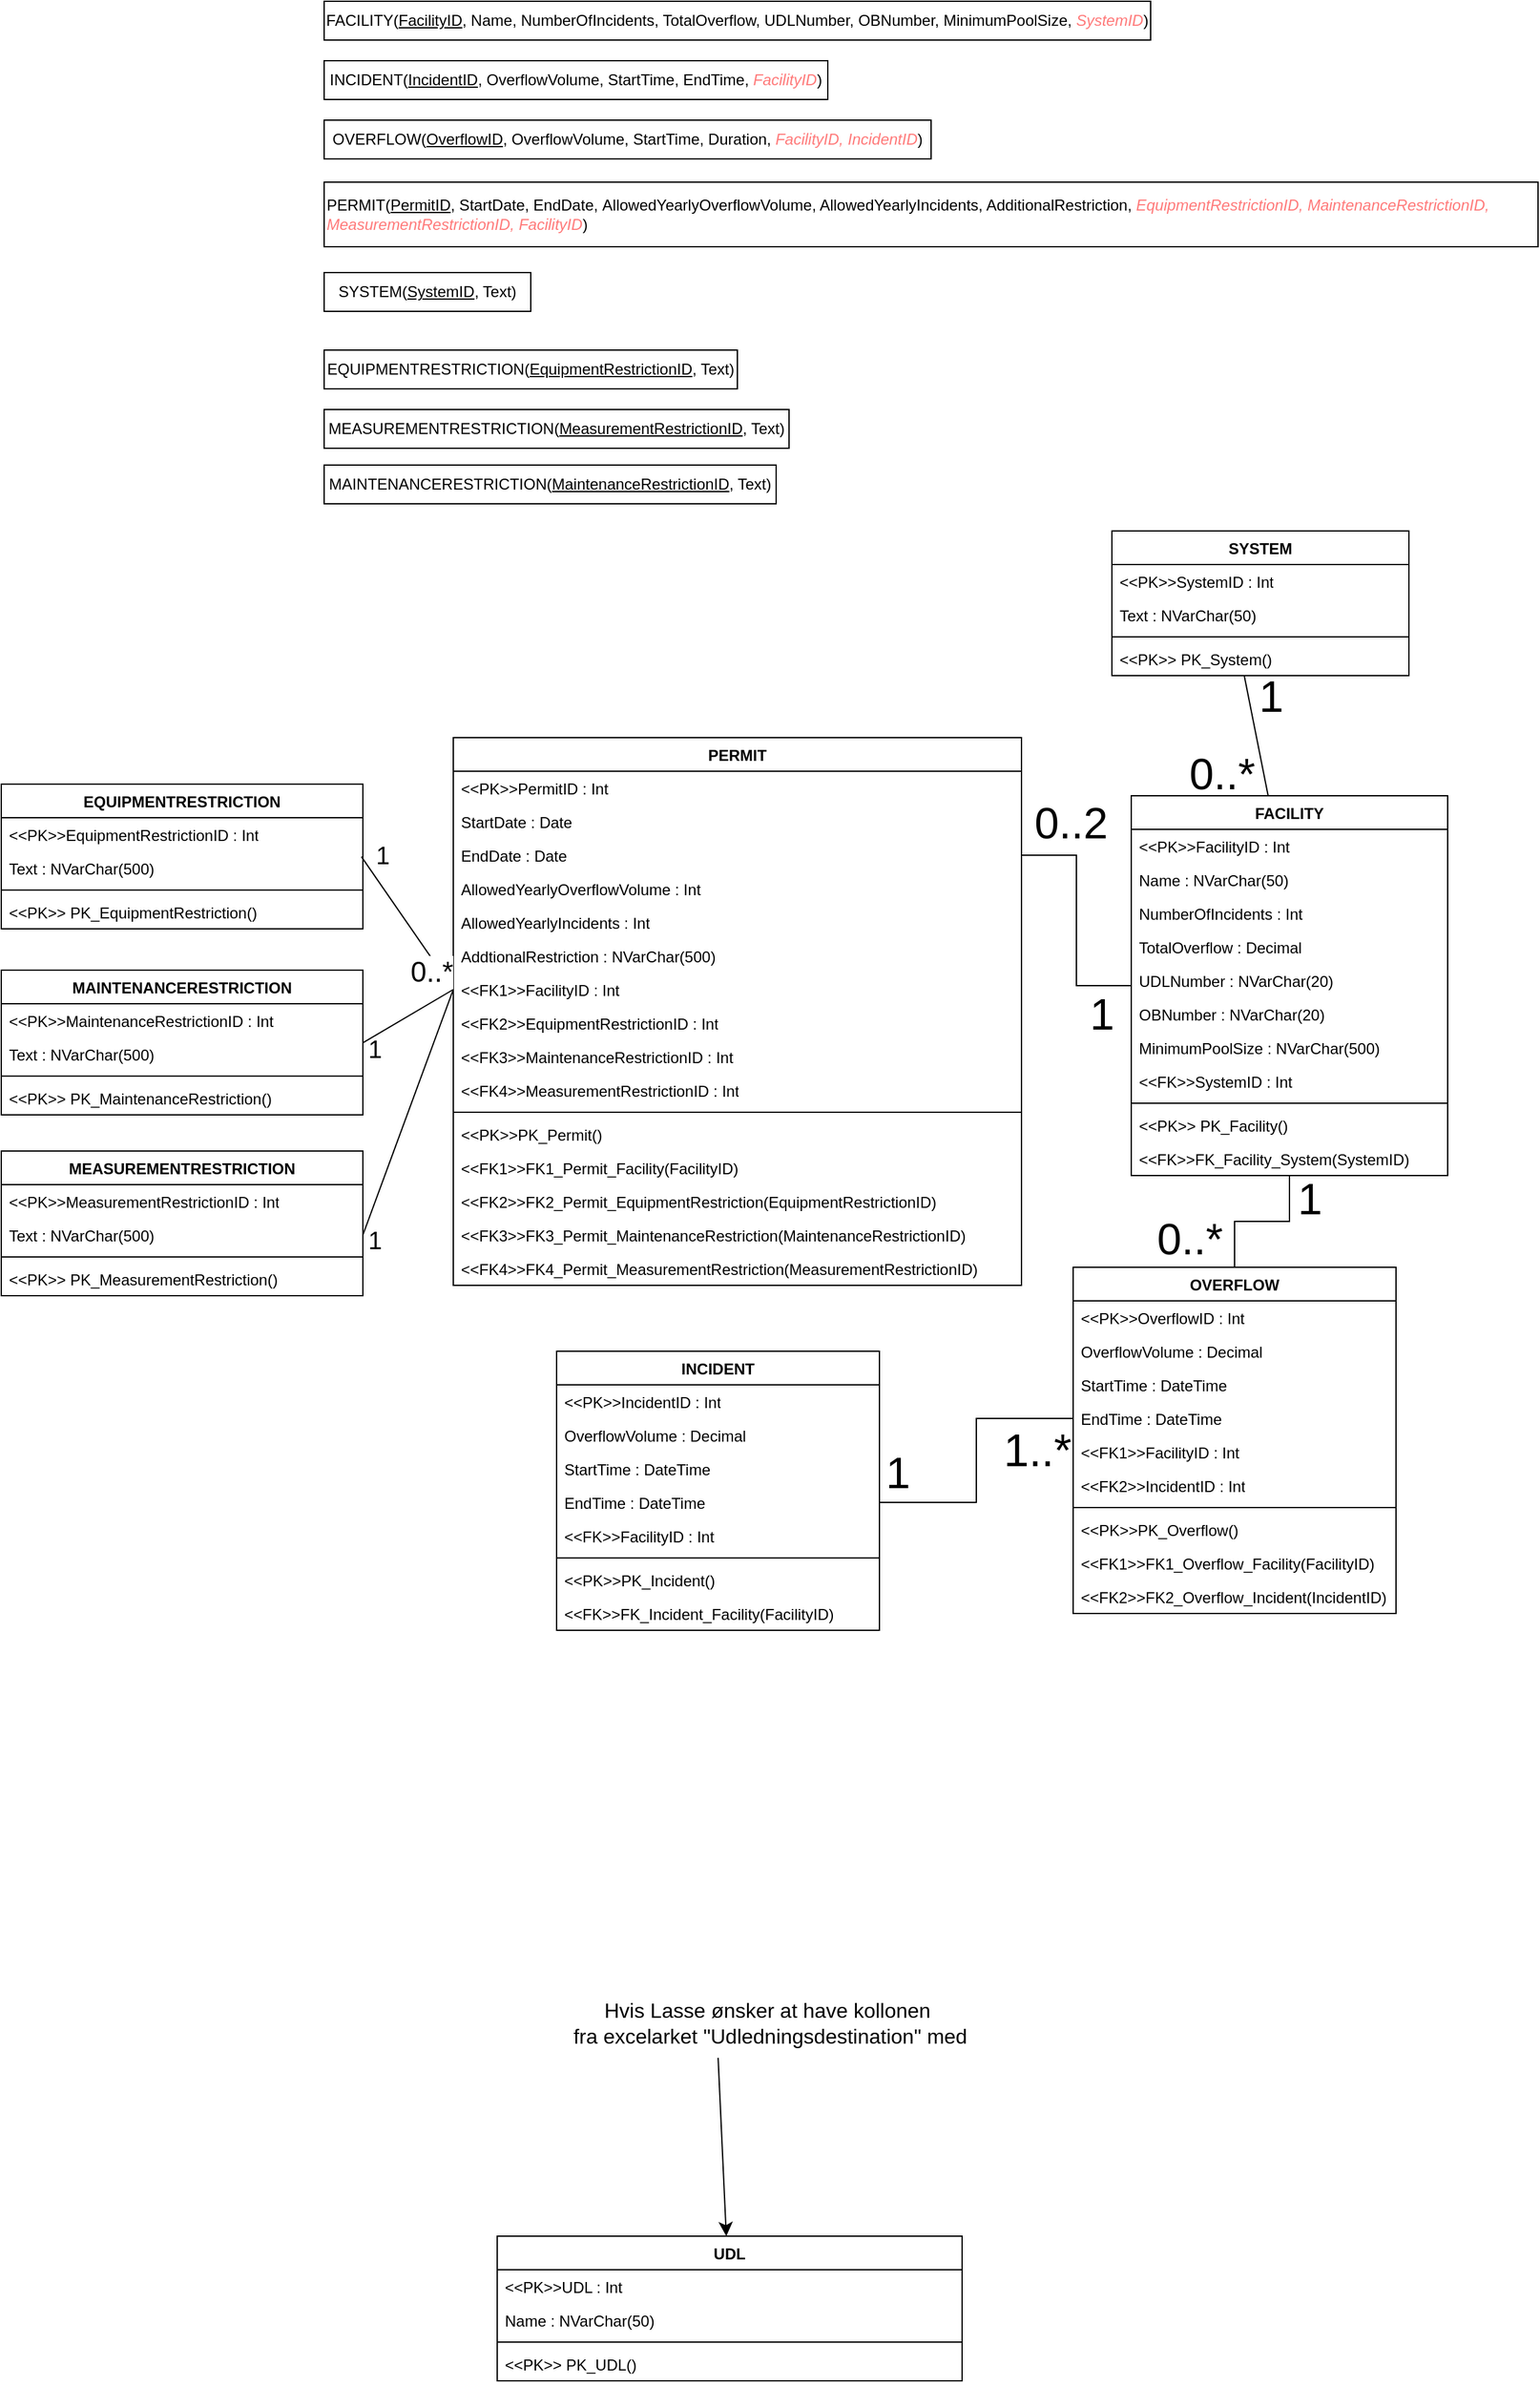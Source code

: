 <mxfile version="25.0.3">
  <diagram name="Side-1" id="S4kqw7e53YvviCochIBy">
    <mxGraphModel dx="2977" dy="928" grid="1" gridSize="10" guides="1" tooltips="1" connect="1" arrows="1" fold="1" page="1" pageScale="1" pageWidth="827" pageHeight="1169" math="0" shadow="0">
      <root>
        <mxCell id="0" />
        <mxCell id="1" parent="0" />
        <mxCell id="_vPb-RfMsCgztBikkOlB-1" value="FACILITY(&lt;u&gt;FacilityID&lt;/u&gt;, Name, NumberOfIncidents, TotalOverflow, UDLNumber, OBNumber, MinimumPoolSize, &lt;i&gt;&lt;font color=&quot;#ff7a7a&quot;&gt;SystemID&lt;/font&gt;&lt;/i&gt;)" style="rounded=0;whiteSpace=wrap;html=1;" parent="1" vertex="1">
          <mxGeometry x="-80" y="10" width="640" height="30" as="geometry" />
        </mxCell>
        <mxCell id="_vPb-RfMsCgztBikkOlB-2" value="INCIDENT(&lt;u&gt;IncidentID&lt;/u&gt;, OverflowVolume, StartTime, EndTime,&amp;nbsp;&lt;i&gt;&lt;font color=&quot;#ff7a7a&quot;&gt;FacilityID&lt;/font&gt;&lt;/i&gt;)" style="rounded=0;whiteSpace=wrap;html=1;" parent="1" vertex="1">
          <mxGeometry x="-80" y="56" width="390" height="30" as="geometry" />
        </mxCell>
        <mxCell id="_vPb-RfMsCgztBikkOlB-3" value="OVERFLOW(&lt;u&gt;OverflowID&lt;/u&gt;, OverflowVolume, StartTime, Duration,&amp;nbsp;&lt;i&gt;&lt;font color=&quot;#ff7a7a&quot;&gt;FacilityID,&amp;nbsp;&lt;/font&gt;&lt;/i&gt;&lt;i&gt;&lt;font color=&quot;#ff7a7a&quot;&gt;IncidentID&lt;/font&gt;&lt;/i&gt;)" style="rounded=0;whiteSpace=wrap;html=1;" parent="1" vertex="1">
          <mxGeometry x="-80" y="102" width="470" height="30" as="geometry" />
        </mxCell>
        <mxCell id="_vPb-RfMsCgztBikkOlB-4" value="PERMIT(&lt;u&gt;PermitID&lt;/u&gt;, StartDate, EndDate,&amp;nbsp;AllowedYearlyOverflowVolume, AllowedYearlyIncidents, AdditionalRestriction,&amp;nbsp;&lt;i&gt;&lt;font color=&quot;#ff7a7a&quot;&gt;EquipmentRestrictionID, MaintenanceRestrictionID, MeasurementRestrictionID,&amp;nbsp;FacilityID&lt;/font&gt;&lt;/i&gt;)" style="rounded=0;whiteSpace=wrap;html=1;align=left;" parent="1" vertex="1">
          <mxGeometry x="-80" y="150" width="940" height="50" as="geometry" />
        </mxCell>
        <mxCell id="_vPb-RfMsCgztBikkOlB-61" value="" style="edgeStyle=orthogonalEdgeStyle;rounded=0;orthogonalLoop=1;jettySize=auto;html=1;entryX=1;entryY=0.5;entryDx=0;entryDy=0;endArrow=none;endFill=0;" parent="1" source="_vPb-RfMsCgztBikkOlB-9" target="_vPb-RfMsCgztBikkOlB-34" edge="1">
          <mxGeometry relative="1" as="geometry">
            <mxPoint x="450" y="629" as="targetPoint" />
          </mxGeometry>
        </mxCell>
        <mxCell id="_vPb-RfMsCgztBikkOlB-62" value="&lt;font style=&quot;font-size: 34px;&quot;&gt;1&lt;/font&gt;" style="edgeLabel;html=1;align=center;verticalAlign=middle;resizable=0;points=[];" parent="_vPb-RfMsCgztBikkOlB-61" vertex="1" connectable="0">
          <mxGeometry x="-0.843" y="3" relative="1" as="geometry">
            <mxPoint x="-9" y="19" as="offset" />
          </mxGeometry>
        </mxCell>
        <mxCell id="_vPb-RfMsCgztBikkOlB-63" value="&lt;font style=&quot;font-size: 34px;&quot;&gt;0..2&lt;/font&gt;" style="edgeLabel;html=1;align=center;verticalAlign=middle;resizable=0;points=[];" parent="_vPb-RfMsCgztBikkOlB-61" vertex="1" connectable="0">
          <mxGeometry x="0.816" y="1" relative="1" as="geometry">
            <mxPoint x="21" y="-26" as="offset" />
          </mxGeometry>
        </mxCell>
        <mxCell id="_vPb-RfMsCgztBikkOlB-64" value="" style="edgeStyle=orthogonalEdgeStyle;rounded=0;orthogonalLoop=1;jettySize=auto;html=1;entryX=0.5;entryY=0;entryDx=0;entryDy=0;endArrow=none;endFill=0;" parent="1" source="_vPb-RfMsCgztBikkOlB-9" target="_vPb-RfMsCgztBikkOlB-49" edge="1">
          <mxGeometry relative="1" as="geometry">
            <mxPoint x="985" y="761" as="targetPoint" />
          </mxGeometry>
        </mxCell>
        <mxCell id="_vPb-RfMsCgztBikkOlB-66" value="&lt;font style=&quot;font-size: 34px;&quot;&gt;0..*&lt;/font&gt;" style="edgeLabel;html=1;align=center;verticalAlign=middle;resizable=0;points=[];" parent="_vPb-RfMsCgztBikkOlB-64" vertex="1" connectable="0">
          <mxGeometry x="0.87" relative="1" as="geometry">
            <mxPoint x="-35" y="-15" as="offset" />
          </mxGeometry>
        </mxCell>
        <mxCell id="_vPb-RfMsCgztBikkOlB-67" value="&lt;font style=&quot;font-size: 34px;&quot;&gt;1&lt;/font&gt;" style="edgeLabel;html=1;align=center;verticalAlign=middle;resizable=0;points=[];" parent="_vPb-RfMsCgztBikkOlB-64" vertex="1" connectable="0">
          <mxGeometry x="-0.714" y="4" relative="1" as="geometry">
            <mxPoint x="11" y="2" as="offset" />
          </mxGeometry>
        </mxCell>
        <mxCell id="HZRB3JTVduGladSO-riH-19" value="" style="edgeStyle=none;curved=1;rounded=0;orthogonalLoop=1;jettySize=auto;html=1;fontSize=12;startSize=8;endSize=8;entryX=0.446;entryY=1.018;entryDx=0;entryDy=0;endArrow=none;endFill=0;entryPerimeter=0;exitX=0.434;exitY=0.006;exitDx=0;exitDy=0;exitPerimeter=0;" parent="1" source="_vPb-RfMsCgztBikkOlB-9" target="HZRB3JTVduGladSO-riH-17" edge="1">
          <mxGeometry relative="1" as="geometry">
            <mxPoint x="700.6" y="615.294" as="sourcePoint" />
            <mxPoint x="670" y="500.002" as="targetPoint" />
          </mxGeometry>
        </mxCell>
        <mxCell id="HZRB3JTVduGladSO-riH-20" value="&lt;font style=&quot;font-size: 34px;&quot;&gt;0..*&lt;/font&gt;" style="edgeLabel;html=1;align=center;verticalAlign=middle;resizable=0;points=[];fontSize=12;" parent="HZRB3JTVduGladSO-riH-19" vertex="1" connectable="0">
          <mxGeometry x="-0.355" relative="1" as="geometry">
            <mxPoint x="-31" y="11" as="offset" />
          </mxGeometry>
        </mxCell>
        <mxCell id="HZRB3JTVduGladSO-riH-21" value="&lt;span style=&quot;font-size: 34px;&quot;&gt;1&lt;/span&gt;" style="edgeLabel;html=1;align=center;verticalAlign=middle;resizable=0;points=[];fontSize=12;" parent="HZRB3JTVduGladSO-riH-19" vertex="1" connectable="0">
          <mxGeometry x="0.304" relative="1" as="geometry">
            <mxPoint x="14" y="-18" as="offset" />
          </mxGeometry>
        </mxCell>
        <mxCell id="_vPb-RfMsCgztBikkOlB-9" value="FACILITY" style="swimlane;fontStyle=1;align=center;verticalAlign=top;childLayout=stackLayout;horizontal=1;startSize=26;horizontalStack=0;resizeParent=1;resizeParentMax=0;resizeLast=0;collapsible=1;marginBottom=0;whiteSpace=wrap;html=1;" parent="1" vertex="1">
          <mxGeometry x="545" y="625" width="245" height="294" as="geometry" />
        </mxCell>
        <mxCell id="_vPb-RfMsCgztBikkOlB-10" value="&amp;lt;&amp;lt;PK&amp;gt;&amp;gt;FacilityID : Int" style="text;strokeColor=none;fillColor=none;align=left;verticalAlign=top;spacingLeft=4;spacingRight=4;overflow=hidden;rotatable=0;points=[[0,0.5],[1,0.5]];portConstraint=eastwest;whiteSpace=wrap;html=1;" parent="_vPb-RfMsCgztBikkOlB-9" vertex="1">
          <mxGeometry y="26" width="245" height="26" as="geometry" />
        </mxCell>
        <mxCell id="_vPb-RfMsCgztBikkOlB-25" value="Name : NVarChar(50)" style="text;strokeColor=none;fillColor=none;align=left;verticalAlign=top;spacingLeft=4;spacingRight=4;overflow=hidden;rotatable=0;points=[[0,0.5],[1,0.5]];portConstraint=eastwest;whiteSpace=wrap;html=1;" parent="_vPb-RfMsCgztBikkOlB-9" vertex="1">
          <mxGeometry y="52" width="245" height="26" as="geometry" />
        </mxCell>
        <mxCell id="_vPb-RfMsCgztBikkOlB-26" value="NumberOfIncidents : Int" style="text;strokeColor=none;fillColor=none;align=left;verticalAlign=top;spacingLeft=4;spacingRight=4;overflow=hidden;rotatable=0;points=[[0,0.5],[1,0.5]];portConstraint=eastwest;whiteSpace=wrap;html=1;" parent="_vPb-RfMsCgztBikkOlB-9" vertex="1">
          <mxGeometry y="78" width="245" height="26" as="geometry" />
        </mxCell>
        <mxCell id="_vPb-RfMsCgztBikkOlB-27" value="TotalOverflow : Decimal" style="text;strokeColor=none;fillColor=none;align=left;verticalAlign=top;spacingLeft=4;spacingRight=4;overflow=hidden;rotatable=0;points=[[0,0.5],[1,0.5]];portConstraint=eastwest;whiteSpace=wrap;html=1;" parent="_vPb-RfMsCgztBikkOlB-9" vertex="1">
          <mxGeometry y="104" width="245" height="26" as="geometry" />
        </mxCell>
        <mxCell id="_vPb-RfMsCgztBikkOlB-28" value="UDLNumber :&amp;nbsp;NVarChar(20)" style="text;strokeColor=none;fillColor=none;align=left;verticalAlign=top;spacingLeft=4;spacingRight=4;overflow=hidden;rotatable=0;points=[[0,0.5],[1,0.5]];portConstraint=eastwest;whiteSpace=wrap;html=1;" parent="_vPb-RfMsCgztBikkOlB-9" vertex="1">
          <mxGeometry y="130" width="245" height="26" as="geometry" />
        </mxCell>
        <mxCell id="_vPb-RfMsCgztBikkOlB-29" value="OBNumber :&amp;nbsp;NVarChar(20)" style="text;strokeColor=none;fillColor=none;align=left;verticalAlign=top;spacingLeft=4;spacingRight=4;overflow=hidden;rotatable=0;points=[[0,0.5],[1,0.5]];portConstraint=eastwest;whiteSpace=wrap;html=1;" parent="_vPb-RfMsCgztBikkOlB-9" vertex="1">
          <mxGeometry y="156" width="245" height="26" as="geometry" />
        </mxCell>
        <mxCell id="_vPb-RfMsCgztBikkOlB-31" value="MinimumPoolSize : NVarChar(500)" style="text;strokeColor=none;fillColor=none;align=left;verticalAlign=top;spacingLeft=4;spacingRight=4;overflow=hidden;rotatable=0;points=[[0,0.5],[1,0.5]];portConstraint=eastwest;whiteSpace=wrap;html=1;" parent="_vPb-RfMsCgztBikkOlB-9" vertex="1">
          <mxGeometry y="182" width="245" height="26" as="geometry" />
        </mxCell>
        <mxCell id="_vPb-RfMsCgztBikkOlB-30" value="&amp;lt;&amp;lt;FK&amp;gt;&amp;gt;SystemID : Int" style="text;strokeColor=none;fillColor=none;align=left;verticalAlign=top;spacingLeft=4;spacingRight=4;overflow=hidden;rotatable=0;points=[[0,0.5],[1,0.5]];portConstraint=eastwest;whiteSpace=wrap;html=1;" parent="_vPb-RfMsCgztBikkOlB-9" vertex="1">
          <mxGeometry y="208" width="245" height="26" as="geometry" />
        </mxCell>
        <mxCell id="_vPb-RfMsCgztBikkOlB-11" value="" style="line;strokeWidth=1;fillColor=none;align=left;verticalAlign=middle;spacingTop=-1;spacingLeft=3;spacingRight=3;rotatable=0;labelPosition=right;points=[];portConstraint=eastwest;strokeColor=inherit;" parent="_vPb-RfMsCgztBikkOlB-9" vertex="1">
          <mxGeometry y="234" width="245" height="8" as="geometry" />
        </mxCell>
        <mxCell id="_vPb-RfMsCgztBikkOlB-12" value="&amp;lt;&amp;lt;PK&amp;gt;&amp;gt; PK_Facility()" style="text;strokeColor=none;fillColor=none;align=left;verticalAlign=top;spacingLeft=4;spacingRight=4;overflow=hidden;rotatable=0;points=[[0,0.5],[1,0.5]];portConstraint=eastwest;whiteSpace=wrap;html=1;" parent="_vPb-RfMsCgztBikkOlB-9" vertex="1">
          <mxGeometry y="242" width="245" height="26" as="geometry" />
        </mxCell>
        <mxCell id="HZRB3JTVduGladSO-riH-18" value="&amp;lt;&amp;lt;FK&amp;gt;&amp;gt;FK_Facility_System(SystemID)" style="text;strokeColor=none;fillColor=none;align=left;verticalAlign=top;spacingLeft=4;spacingRight=4;overflow=hidden;rotatable=0;points=[[0,0.5],[1,0.5]];portConstraint=eastwest;whiteSpace=wrap;html=1;" parent="_vPb-RfMsCgztBikkOlB-9" vertex="1">
          <mxGeometry y="268" width="245" height="26" as="geometry" />
        </mxCell>
        <mxCell id="_vPb-RfMsCgztBikkOlB-13" value="INCIDENT" style="swimlane;fontStyle=1;align=center;verticalAlign=top;childLayout=stackLayout;horizontal=1;startSize=26;horizontalStack=0;resizeParent=1;resizeParentMax=0;resizeLast=0;collapsible=1;marginBottom=0;whiteSpace=wrap;html=1;" parent="1" vertex="1">
          <mxGeometry x="100" y="1055" width="250" height="216" as="geometry" />
        </mxCell>
        <mxCell id="_vPb-RfMsCgztBikkOlB-14" value="&amp;lt;&amp;lt;PK&amp;gt;&amp;gt;IncidentID : Int&lt;div&gt;&lt;br&gt;&lt;/div&gt;" style="text;strokeColor=none;fillColor=none;align=left;verticalAlign=top;spacingLeft=4;spacingRight=4;overflow=hidden;rotatable=0;points=[[0,0.5],[1,0.5]];portConstraint=eastwest;whiteSpace=wrap;html=1;" parent="_vPb-RfMsCgztBikkOlB-13" vertex="1">
          <mxGeometry y="26" width="250" height="26" as="geometry" />
        </mxCell>
        <mxCell id="_vPb-RfMsCgztBikkOlB-44" value="OverflowVolume : Decimal&lt;div&gt;&lt;br&gt;&lt;/div&gt;" style="text;strokeColor=none;fillColor=none;align=left;verticalAlign=top;spacingLeft=4;spacingRight=4;overflow=hidden;rotatable=0;points=[[0,0.5],[1,0.5]];portConstraint=eastwest;whiteSpace=wrap;html=1;" parent="_vPb-RfMsCgztBikkOlB-13" vertex="1">
          <mxGeometry y="52" width="250" height="26" as="geometry" />
        </mxCell>
        <mxCell id="_vPb-RfMsCgztBikkOlB-45" value="StartTime : DateTime&lt;div&gt;&lt;br&gt;&lt;/div&gt;" style="text;strokeColor=none;fillColor=none;align=left;verticalAlign=top;spacingLeft=4;spacingRight=4;overflow=hidden;rotatable=0;points=[[0,0.5],[1,0.5]];portConstraint=eastwest;whiteSpace=wrap;html=1;" parent="_vPb-RfMsCgztBikkOlB-13" vertex="1">
          <mxGeometry y="78" width="250" height="26" as="geometry" />
        </mxCell>
        <mxCell id="_vPb-RfMsCgztBikkOlB-46" value="EndTime : DateTime&lt;div&gt;&lt;br&gt;&lt;/div&gt;" style="text;strokeColor=none;fillColor=none;align=left;verticalAlign=top;spacingLeft=4;spacingRight=4;overflow=hidden;rotatable=0;points=[[0,0.5],[1,0.5]];portConstraint=eastwest;whiteSpace=wrap;html=1;" parent="_vPb-RfMsCgztBikkOlB-13" vertex="1">
          <mxGeometry y="104" width="250" height="26" as="geometry" />
        </mxCell>
        <mxCell id="_vPb-RfMsCgztBikkOlB-47" value="&amp;lt;&amp;lt;FK&amp;gt;&amp;gt;FacilityID : Int&lt;div&gt;&lt;br&gt;&lt;/div&gt;" style="text;strokeColor=none;fillColor=none;align=left;verticalAlign=top;spacingLeft=4;spacingRight=4;overflow=hidden;rotatable=0;points=[[0,0.5],[1,0.5]];portConstraint=eastwest;whiteSpace=wrap;html=1;" parent="_vPb-RfMsCgztBikkOlB-13" vertex="1">
          <mxGeometry y="130" width="250" height="26" as="geometry" />
        </mxCell>
        <mxCell id="_vPb-RfMsCgztBikkOlB-15" value="" style="line;strokeWidth=1;fillColor=none;align=left;verticalAlign=middle;spacingTop=-1;spacingLeft=3;spacingRight=3;rotatable=0;labelPosition=right;points=[];portConstraint=eastwest;strokeColor=inherit;" parent="_vPb-RfMsCgztBikkOlB-13" vertex="1">
          <mxGeometry y="156" width="250" height="8" as="geometry" />
        </mxCell>
        <mxCell id="_vPb-RfMsCgztBikkOlB-16" value="&amp;lt;&amp;lt;PK&amp;gt;&amp;gt;PK_Incident()" style="text;strokeColor=none;fillColor=none;align=left;verticalAlign=top;spacingLeft=4;spacingRight=4;overflow=hidden;rotatable=0;points=[[0,0.5],[1,0.5]];portConstraint=eastwest;whiteSpace=wrap;html=1;" parent="_vPb-RfMsCgztBikkOlB-13" vertex="1">
          <mxGeometry y="164" width="250" height="26" as="geometry" />
        </mxCell>
        <mxCell id="_vPb-RfMsCgztBikkOlB-48" value="&amp;lt;&amp;lt;FK&amp;gt;&amp;gt;FK_Incident_Facility(FacilityID)" style="text;strokeColor=none;fillColor=none;align=left;verticalAlign=top;spacingLeft=4;spacingRight=4;overflow=hidden;rotatable=0;points=[[0,0.5],[1,0.5]];portConstraint=eastwest;whiteSpace=wrap;html=1;" parent="_vPb-RfMsCgztBikkOlB-13" vertex="1">
          <mxGeometry y="190" width="250" height="26" as="geometry" />
        </mxCell>
        <mxCell id="_vPb-RfMsCgztBikkOlB-21" value="PERMIT" style="swimlane;fontStyle=1;align=center;verticalAlign=top;childLayout=stackLayout;horizontal=1;startSize=26;horizontalStack=0;resizeParent=1;resizeParentMax=0;resizeLast=0;collapsible=1;marginBottom=0;whiteSpace=wrap;html=1;" parent="1" vertex="1">
          <mxGeometry x="20" y="580" width="440" height="424" as="geometry" />
        </mxCell>
        <mxCell id="_vPb-RfMsCgztBikkOlB-22" value="&amp;lt;&amp;lt;PK&amp;gt;&amp;gt;PermitID : Int" style="text;strokeColor=none;fillColor=none;align=left;verticalAlign=top;spacingLeft=4;spacingRight=4;overflow=hidden;rotatable=0;points=[[0,0.5],[1,0.5]];portConstraint=eastwest;whiteSpace=wrap;html=1;" parent="_vPb-RfMsCgztBikkOlB-21" vertex="1">
          <mxGeometry y="26" width="440" height="26" as="geometry" />
        </mxCell>
        <mxCell id="_vPb-RfMsCgztBikkOlB-33" value="StartDate : Date" style="text;strokeColor=none;fillColor=none;align=left;verticalAlign=top;spacingLeft=4;spacingRight=4;overflow=hidden;rotatable=0;points=[[0,0.5],[1,0.5]];portConstraint=eastwest;whiteSpace=wrap;html=1;" parent="_vPb-RfMsCgztBikkOlB-21" vertex="1">
          <mxGeometry y="52" width="440" height="26" as="geometry" />
        </mxCell>
        <mxCell id="_vPb-RfMsCgztBikkOlB-34" value="EndDate : Date" style="text;strokeColor=none;fillColor=none;align=left;verticalAlign=top;spacingLeft=4;spacingRight=4;overflow=hidden;rotatable=0;points=[[0,0.5],[1,0.5]];portConstraint=eastwest;whiteSpace=wrap;html=1;" parent="_vPb-RfMsCgztBikkOlB-21" vertex="1">
          <mxGeometry y="78" width="440" height="26" as="geometry" />
        </mxCell>
        <mxCell id="HZRB3JTVduGladSO-riH-2" value="AllowedYearlyOverflowVolume : Int" style="text;strokeColor=none;fillColor=none;align=left;verticalAlign=top;spacingLeft=4;spacingRight=4;overflow=hidden;rotatable=0;points=[[0,0.5],[1,0.5]];portConstraint=eastwest;whiteSpace=wrap;html=1;" parent="_vPb-RfMsCgztBikkOlB-21" vertex="1">
          <mxGeometry y="104" width="440" height="26" as="geometry" />
        </mxCell>
        <mxCell id="HZRB3JTVduGladSO-riH-1" value="AllowedYearlyIncidents : Int" style="text;strokeColor=none;fillColor=none;align=left;verticalAlign=top;spacingLeft=4;spacingRight=4;overflow=hidden;rotatable=0;points=[[0,0.5],[1,0.5]];portConstraint=eastwest;whiteSpace=wrap;html=1;" parent="_vPb-RfMsCgztBikkOlB-21" vertex="1">
          <mxGeometry y="130" width="440" height="26" as="geometry" />
        </mxCell>
        <mxCell id="_vPb-RfMsCgztBikkOlB-39" value="AddtionalRestriction : NVarChar(500)" style="text;strokeColor=none;fillColor=none;align=left;verticalAlign=top;spacingLeft=4;spacingRight=4;overflow=hidden;rotatable=0;points=[[0,0.5],[1,0.5]];portConstraint=eastwest;whiteSpace=wrap;html=1;" parent="_vPb-RfMsCgztBikkOlB-21" vertex="1">
          <mxGeometry y="156" width="440" height="26" as="geometry" />
        </mxCell>
        <mxCell id="_vPb-RfMsCgztBikkOlB-40" value="&amp;lt;&amp;lt;FK1&amp;gt;&amp;gt;FacilityID : Int" style="text;strokeColor=none;fillColor=none;align=left;verticalAlign=top;spacingLeft=4;spacingRight=4;overflow=hidden;rotatable=0;points=[[0,0.5],[1,0.5]];portConstraint=eastwest;whiteSpace=wrap;html=1;" parent="_vPb-RfMsCgztBikkOlB-21" vertex="1">
          <mxGeometry y="182" width="440" height="26" as="geometry" />
        </mxCell>
        <mxCell id="o6neYoylbaxXLLn3G2N_-26" value="&amp;lt;&amp;lt;FK2&amp;gt;&amp;gt;EquipmentRestrictionID : Int" style="text;strokeColor=none;fillColor=none;align=left;verticalAlign=top;spacingLeft=4;spacingRight=4;overflow=hidden;rotatable=0;points=[[0,0.5],[1,0.5]];portConstraint=eastwest;whiteSpace=wrap;html=1;" parent="_vPb-RfMsCgztBikkOlB-21" vertex="1">
          <mxGeometry y="208" width="440" height="26" as="geometry" />
        </mxCell>
        <mxCell id="o6neYoylbaxXLLn3G2N_-28" value="&amp;lt;&amp;lt;FK3&amp;gt;&amp;gt;MaintenanceRestrictionID : Int" style="text;strokeColor=none;fillColor=none;align=left;verticalAlign=top;spacingLeft=4;spacingRight=4;overflow=hidden;rotatable=0;points=[[0,0.5],[1,0.5]];portConstraint=eastwest;whiteSpace=wrap;html=1;" parent="_vPb-RfMsCgztBikkOlB-21" vertex="1">
          <mxGeometry y="234" width="440" height="26" as="geometry" />
        </mxCell>
        <mxCell id="o6neYoylbaxXLLn3G2N_-29" value="&amp;lt;&amp;lt;FK4&amp;gt;&amp;gt;MeasurementRestrictionID : Int" style="text;strokeColor=none;fillColor=none;align=left;verticalAlign=top;spacingLeft=4;spacingRight=4;overflow=hidden;rotatable=0;points=[[0,0.5],[1,0.5]];portConstraint=eastwest;whiteSpace=wrap;html=1;" parent="_vPb-RfMsCgztBikkOlB-21" vertex="1">
          <mxGeometry y="260" width="440" height="26" as="geometry" />
        </mxCell>
        <mxCell id="_vPb-RfMsCgztBikkOlB-23" value="" style="line;strokeWidth=1;fillColor=none;align=left;verticalAlign=middle;spacingTop=-1;spacingLeft=3;spacingRight=3;rotatable=0;labelPosition=right;points=[];portConstraint=eastwest;strokeColor=inherit;" parent="_vPb-RfMsCgztBikkOlB-21" vertex="1">
          <mxGeometry y="286" width="440" height="8" as="geometry" />
        </mxCell>
        <mxCell id="_vPb-RfMsCgztBikkOlB-24" value="&amp;lt;&amp;lt;PK&amp;gt;&amp;gt;PK_Permit()" style="text;strokeColor=none;fillColor=none;align=left;verticalAlign=top;spacingLeft=4;spacingRight=4;overflow=hidden;rotatable=0;points=[[0,0.5],[1,0.5]];portConstraint=eastwest;whiteSpace=wrap;html=1;" parent="_vPb-RfMsCgztBikkOlB-21" vertex="1">
          <mxGeometry y="294" width="440" height="26" as="geometry" />
        </mxCell>
        <mxCell id="_vPb-RfMsCgztBikkOlB-42" value="&amp;lt;&amp;lt;FK1&amp;gt;&amp;gt;FK1_Permit_Facility(FacilityID)" style="text;strokeColor=none;fillColor=none;align=left;verticalAlign=top;spacingLeft=4;spacingRight=4;overflow=hidden;rotatable=0;points=[[0,0.5],[1,0.5]];portConstraint=eastwest;whiteSpace=wrap;html=1;" parent="_vPb-RfMsCgztBikkOlB-21" vertex="1">
          <mxGeometry y="320" width="440" height="26" as="geometry" />
        </mxCell>
        <mxCell id="o6neYoylbaxXLLn3G2N_-25" value="&amp;lt;&amp;lt;FK2&amp;gt;&amp;gt;FK2_Permit_EquipmentRestriction(EquipmentRestrictionID)" style="text;strokeColor=none;fillColor=none;align=left;verticalAlign=top;spacingLeft=4;spacingRight=4;overflow=hidden;rotatable=0;points=[[0,0.5],[1,0.5]];portConstraint=eastwest;whiteSpace=wrap;html=1;" parent="_vPb-RfMsCgztBikkOlB-21" vertex="1">
          <mxGeometry y="346" width="440" height="26" as="geometry" />
        </mxCell>
        <mxCell id="o6neYoylbaxXLLn3G2N_-27" value="&amp;lt;&amp;lt;FK3&amp;gt;&amp;gt;FK3_Permit_MaintenanceRestriction(MaintenanceRestrictionID)" style="text;strokeColor=none;fillColor=none;align=left;verticalAlign=top;spacingLeft=4;spacingRight=4;overflow=hidden;rotatable=0;points=[[0,0.5],[1,0.5]];portConstraint=eastwest;whiteSpace=wrap;html=1;" parent="_vPb-RfMsCgztBikkOlB-21" vertex="1">
          <mxGeometry y="372" width="440" height="26" as="geometry" />
        </mxCell>
        <mxCell id="o6neYoylbaxXLLn3G2N_-32" value="&amp;lt;&amp;lt;FK4&amp;gt;&amp;gt;FK4_Permit_MeasurementRestriction(MeasurementRestrictionID)" style="text;strokeColor=none;fillColor=none;align=left;verticalAlign=top;spacingLeft=4;spacingRight=4;overflow=hidden;rotatable=0;points=[[0,0.5],[1,0.5]];portConstraint=eastwest;whiteSpace=wrap;html=1;" parent="_vPb-RfMsCgztBikkOlB-21" vertex="1">
          <mxGeometry y="398" width="440" height="26" as="geometry" />
        </mxCell>
        <mxCell id="_vPb-RfMsCgztBikkOlB-65" value="" style="edgeStyle=orthogonalEdgeStyle;rounded=0;orthogonalLoop=1;jettySize=auto;html=1;endArrow=none;endFill=0;entryX=1;entryY=0.5;entryDx=0;entryDy=0;exitX=0;exitY=0.5;exitDx=0;exitDy=0;" parent="1" source="_vPb-RfMsCgztBikkOlB-53" target="_vPb-RfMsCgztBikkOlB-46" edge="1">
          <mxGeometry relative="1" as="geometry">
            <mxPoint x="-210.0" y="1223" as="targetPoint" />
            <mxPoint x="40" y="1190" as="sourcePoint" />
          </mxGeometry>
        </mxCell>
        <mxCell id="_vPb-RfMsCgztBikkOlB-69" value="&lt;font style=&quot;font-size: 35px;&quot;&gt;1..*&lt;/font&gt;" style="edgeLabel;html=1;align=center;verticalAlign=middle;resizable=0;points=[];" parent="_vPb-RfMsCgztBikkOlB-65" vertex="1" connectable="0">
          <mxGeometry x="-0.594" y="3" relative="1" as="geometry">
            <mxPoint x="15" y="21" as="offset" />
          </mxGeometry>
        </mxCell>
        <mxCell id="_vPb-RfMsCgztBikkOlB-70" value="&lt;font style=&quot;font-size: 34px;&quot;&gt;1&lt;/font&gt;" style="edgeLabel;html=1;align=center;verticalAlign=middle;resizable=0;points=[];" parent="_vPb-RfMsCgztBikkOlB-65" vertex="1" connectable="0">
          <mxGeometry x="0.678" y="-2" relative="1" as="geometry">
            <mxPoint x="-21" y="-21" as="offset" />
          </mxGeometry>
        </mxCell>
        <mxCell id="_vPb-RfMsCgztBikkOlB-49" value="OVERFLOW" style="swimlane;fontStyle=1;align=center;verticalAlign=top;childLayout=stackLayout;horizontal=1;startSize=26;horizontalStack=0;resizeParent=1;resizeParentMax=0;resizeLast=0;collapsible=1;marginBottom=0;whiteSpace=wrap;html=1;" parent="1" vertex="1">
          <mxGeometry x="500" y="990" width="250" height="268" as="geometry" />
        </mxCell>
        <mxCell id="_vPb-RfMsCgztBikkOlB-50" value="&amp;lt;&amp;lt;PK&amp;gt;&amp;gt;OverflowID : Int&lt;div&gt;&lt;br&gt;&lt;/div&gt;" style="text;strokeColor=none;fillColor=none;align=left;verticalAlign=top;spacingLeft=4;spacingRight=4;overflow=hidden;rotatable=0;points=[[0,0.5],[1,0.5]];portConstraint=eastwest;whiteSpace=wrap;html=1;" parent="_vPb-RfMsCgztBikkOlB-49" vertex="1">
          <mxGeometry y="26" width="250" height="26" as="geometry" />
        </mxCell>
        <mxCell id="_vPb-RfMsCgztBikkOlB-51" value="OverflowVolume : Decimal" style="text;strokeColor=none;fillColor=none;align=left;verticalAlign=top;spacingLeft=4;spacingRight=4;overflow=hidden;rotatable=0;points=[[0,0.5],[1,0.5]];portConstraint=eastwest;whiteSpace=wrap;html=1;" parent="_vPb-RfMsCgztBikkOlB-49" vertex="1">
          <mxGeometry y="52" width="250" height="26" as="geometry" />
        </mxCell>
        <mxCell id="_vPb-RfMsCgztBikkOlB-52" value="StartTime : DateTime&lt;div&gt;&lt;br&gt;&lt;/div&gt;" style="text;strokeColor=none;fillColor=none;align=left;verticalAlign=top;spacingLeft=4;spacingRight=4;overflow=hidden;rotatable=0;points=[[0,0.5],[1,0.5]];portConstraint=eastwest;whiteSpace=wrap;html=1;" parent="_vPb-RfMsCgztBikkOlB-49" vertex="1">
          <mxGeometry y="78" width="250" height="26" as="geometry" />
        </mxCell>
        <mxCell id="_vPb-RfMsCgztBikkOlB-53" value="&lt;div&gt;EndTime : DateTime&amp;nbsp;&lt;/div&gt;" style="text;strokeColor=none;fillColor=none;align=left;verticalAlign=top;spacingLeft=4;spacingRight=4;overflow=hidden;rotatable=0;points=[[0,0.5],[1,0.5]];portConstraint=eastwest;whiteSpace=wrap;html=1;" parent="_vPb-RfMsCgztBikkOlB-49" vertex="1">
          <mxGeometry y="104" width="250" height="26" as="geometry" />
        </mxCell>
        <mxCell id="_vPb-RfMsCgztBikkOlB-54" value="&amp;lt;&amp;lt;FK1&amp;gt;&amp;gt;FacilityID : Int&lt;div&gt;&lt;br&gt;&lt;/div&gt;" style="text;strokeColor=none;fillColor=none;align=left;verticalAlign=top;spacingLeft=4;spacingRight=4;overflow=hidden;rotatable=0;points=[[0,0.5],[1,0.5]];portConstraint=eastwest;whiteSpace=wrap;html=1;" parent="_vPb-RfMsCgztBikkOlB-49" vertex="1">
          <mxGeometry y="130" width="250" height="26" as="geometry" />
        </mxCell>
        <mxCell id="_vPb-RfMsCgztBikkOlB-58" value="&amp;lt;&amp;lt;FK2&amp;gt;&amp;gt;IncidentID : Int&lt;div&gt;&lt;br&gt;&lt;/div&gt;" style="text;strokeColor=none;fillColor=none;align=left;verticalAlign=top;spacingLeft=4;spacingRight=4;overflow=hidden;rotatable=0;points=[[0,0.5],[1,0.5]];portConstraint=eastwest;whiteSpace=wrap;html=1;" parent="_vPb-RfMsCgztBikkOlB-49" vertex="1">
          <mxGeometry y="156" width="250" height="26" as="geometry" />
        </mxCell>
        <mxCell id="_vPb-RfMsCgztBikkOlB-55" value="" style="line;strokeWidth=1;fillColor=none;align=left;verticalAlign=middle;spacingTop=-1;spacingLeft=3;spacingRight=3;rotatable=0;labelPosition=right;points=[];portConstraint=eastwest;strokeColor=inherit;" parent="_vPb-RfMsCgztBikkOlB-49" vertex="1">
          <mxGeometry y="182" width="250" height="8" as="geometry" />
        </mxCell>
        <mxCell id="_vPb-RfMsCgztBikkOlB-56" value="&amp;lt;&amp;lt;PK&amp;gt;&amp;gt;PK_Overflow()" style="text;strokeColor=none;fillColor=none;align=left;verticalAlign=top;spacingLeft=4;spacingRight=4;overflow=hidden;rotatable=0;points=[[0,0.5],[1,0.5]];portConstraint=eastwest;whiteSpace=wrap;html=1;" parent="_vPb-RfMsCgztBikkOlB-49" vertex="1">
          <mxGeometry y="190" width="250" height="26" as="geometry" />
        </mxCell>
        <mxCell id="_vPb-RfMsCgztBikkOlB-57" value="&amp;lt;&amp;lt;FK1&amp;gt;&amp;gt;FK1_Overflow_Facility(FacilityID)" style="text;strokeColor=none;fillColor=none;align=left;verticalAlign=top;spacingLeft=4;spacingRight=4;overflow=hidden;rotatable=0;points=[[0,0.5],[1,0.5]];portConstraint=eastwest;whiteSpace=wrap;html=1;" parent="_vPb-RfMsCgztBikkOlB-49" vertex="1">
          <mxGeometry y="216" width="250" height="26" as="geometry" />
        </mxCell>
        <mxCell id="_vPb-RfMsCgztBikkOlB-59" value="&amp;lt;&amp;lt;FK2&amp;gt;&amp;gt;FK2_Overflow_Incident(IncidentID)" style="text;strokeColor=none;fillColor=none;align=left;verticalAlign=top;spacingLeft=4;spacingRight=4;overflow=hidden;rotatable=0;points=[[0,0.5],[1,0.5]];portConstraint=eastwest;whiteSpace=wrap;html=1;" parent="_vPb-RfMsCgztBikkOlB-49" vertex="1">
          <mxGeometry y="242" width="250" height="26" as="geometry" />
        </mxCell>
        <mxCell id="HZRB3JTVduGladSO-riH-7" value="SYSTEM" style="swimlane;fontStyle=1;align=center;verticalAlign=top;childLayout=stackLayout;horizontal=1;startSize=26;horizontalStack=0;resizeParent=1;resizeParentMax=0;resizeLast=0;collapsible=1;marginBottom=0;whiteSpace=wrap;html=1;" parent="1" vertex="1">
          <mxGeometry x="530" y="420" width="230" height="112" as="geometry" />
        </mxCell>
        <mxCell id="HZRB3JTVduGladSO-riH-8" value="&amp;lt;&amp;lt;PK&amp;gt;&amp;gt;SystemID : Int" style="text;strokeColor=none;fillColor=none;align=left;verticalAlign=top;spacingLeft=4;spacingRight=4;overflow=hidden;rotatable=0;points=[[0,0.5],[1,0.5]];portConstraint=eastwest;whiteSpace=wrap;html=1;" parent="HZRB3JTVduGladSO-riH-7" vertex="1">
          <mxGeometry y="26" width="230" height="26" as="geometry" />
        </mxCell>
        <mxCell id="HZRB3JTVduGladSO-riH-9" value="Text : NVarChar(50)" style="text;strokeColor=none;fillColor=none;align=left;verticalAlign=top;spacingLeft=4;spacingRight=4;overflow=hidden;rotatable=0;points=[[0,0.5],[1,0.5]];portConstraint=eastwest;whiteSpace=wrap;html=1;" parent="HZRB3JTVduGladSO-riH-7" vertex="1">
          <mxGeometry y="52" width="230" height="26" as="geometry" />
        </mxCell>
        <mxCell id="HZRB3JTVduGladSO-riH-16" value="" style="line;strokeWidth=1;fillColor=none;align=left;verticalAlign=middle;spacingTop=-1;spacingLeft=3;spacingRight=3;rotatable=0;labelPosition=right;points=[];portConstraint=eastwest;strokeColor=inherit;" parent="HZRB3JTVduGladSO-riH-7" vertex="1">
          <mxGeometry y="78" width="230" height="8" as="geometry" />
        </mxCell>
        <mxCell id="HZRB3JTVduGladSO-riH-17" value="&amp;lt;&amp;lt;PK&amp;gt;&amp;gt; PK_System()" style="text;strokeColor=none;fillColor=none;align=left;verticalAlign=top;spacingLeft=4;spacingRight=4;overflow=hidden;rotatable=0;points=[[0,0.5],[1,0.5]];portConstraint=eastwest;whiteSpace=wrap;html=1;" parent="HZRB3JTVduGladSO-riH-7" vertex="1">
          <mxGeometry y="86" width="230" height="26" as="geometry" />
        </mxCell>
        <mxCell id="HZRB3JTVduGladSO-riH-22" value="UDL" style="swimlane;fontStyle=1;align=center;verticalAlign=top;childLayout=stackLayout;horizontal=1;startSize=26;horizontalStack=0;resizeParent=1;resizeParentMax=0;resizeLast=0;collapsible=1;marginBottom=0;whiteSpace=wrap;html=1;" parent="1" vertex="1">
          <mxGeometry x="54" y="1740" width="360" height="112" as="geometry" />
        </mxCell>
        <mxCell id="HZRB3JTVduGladSO-riH-23" value="&amp;lt;&amp;lt;PK&amp;gt;&amp;gt;UDL : Int" style="text;strokeColor=none;fillColor=none;align=left;verticalAlign=top;spacingLeft=4;spacingRight=4;overflow=hidden;rotatable=0;points=[[0,0.5],[1,0.5]];portConstraint=eastwest;whiteSpace=wrap;html=1;" parent="HZRB3JTVduGladSO-riH-22" vertex="1">
          <mxGeometry y="26" width="360" height="26" as="geometry" />
        </mxCell>
        <mxCell id="HZRB3JTVduGladSO-riH-24" value="Name : NVarChar(50)" style="text;strokeColor=none;fillColor=none;align=left;verticalAlign=top;spacingLeft=4;spacingRight=4;overflow=hidden;rotatable=0;points=[[0,0.5],[1,0.5]];portConstraint=eastwest;whiteSpace=wrap;html=1;" parent="HZRB3JTVduGladSO-riH-22" vertex="1">
          <mxGeometry y="52" width="360" height="26" as="geometry" />
        </mxCell>
        <mxCell id="HZRB3JTVduGladSO-riH-25" value="" style="line;strokeWidth=1;fillColor=none;align=left;verticalAlign=middle;spacingTop=-1;spacingLeft=3;spacingRight=3;rotatable=0;labelPosition=right;points=[];portConstraint=eastwest;strokeColor=inherit;" parent="HZRB3JTVduGladSO-riH-22" vertex="1">
          <mxGeometry y="78" width="360" height="8" as="geometry" />
        </mxCell>
        <mxCell id="HZRB3JTVduGladSO-riH-26" value="&amp;lt;&amp;lt;PK&amp;gt;&amp;gt; PK_UDL()" style="text;strokeColor=none;fillColor=none;align=left;verticalAlign=top;spacingLeft=4;spacingRight=4;overflow=hidden;rotatable=0;points=[[0,0.5],[1,0.5]];portConstraint=eastwest;whiteSpace=wrap;html=1;" parent="HZRB3JTVduGladSO-riH-22" vertex="1">
          <mxGeometry y="86" width="360" height="26" as="geometry" />
        </mxCell>
        <mxCell id="HZRB3JTVduGladSO-riH-27" value="Hvis Lasse ønsker at have kollonen&amp;nbsp;&lt;div&gt;fra excelarket &quot;Udledningsdestination&quot; med&lt;/div&gt;" style="text;html=1;align=center;verticalAlign=middle;resizable=0;points=[];autosize=1;strokeColor=none;fillColor=none;fontSize=16;" parent="1" vertex="1">
          <mxGeometry x="100" y="1550" width="330" height="50" as="geometry" />
        </mxCell>
        <mxCell id="HZRB3JTVduGladSO-riH-28" value="" style="endArrow=classic;html=1;rounded=0;fontSize=12;startSize=8;endSize=8;curved=1;exitX=0.379;exitY=1.039;exitDx=0;exitDy=0;exitPerimeter=0;" parent="1" source="HZRB3JTVduGladSO-riH-27" target="HZRB3JTVduGladSO-riH-22" edge="1">
          <mxGeometry width="50" height="50" relative="1" as="geometry">
            <mxPoint x="1010" y="1046" as="sourcePoint" />
            <mxPoint x="1060" y="996" as="targetPoint" />
          </mxGeometry>
        </mxCell>
        <mxCell id="HZRB3JTVduGladSO-riH-29" value="SYSTEM(&lt;u&gt;SystemID&lt;/u&gt;, Text)" style="rounded=0;whiteSpace=wrap;html=1;" parent="1" vertex="1">
          <mxGeometry x="-80" y="220" width="160" height="30" as="geometry" />
        </mxCell>
        <mxCell id="o6neYoylbaxXLLn3G2N_-1" value="EQUIPMENTRESTRICTION" style="swimlane;fontStyle=1;align=center;verticalAlign=top;childLayout=stackLayout;horizontal=1;startSize=26;horizontalStack=0;resizeParent=1;resizeParentMax=0;resizeLast=0;collapsible=1;marginBottom=0;whiteSpace=wrap;html=1;" parent="1" vertex="1">
          <mxGeometry x="-330" y="616" width="280" height="112" as="geometry" />
        </mxCell>
        <mxCell id="o6neYoylbaxXLLn3G2N_-2" value="&amp;lt;&amp;lt;PK&amp;gt;&amp;gt;EquipmentRestrictionID : Int" style="text;strokeColor=none;fillColor=none;align=left;verticalAlign=top;spacingLeft=4;spacingRight=4;overflow=hidden;rotatable=0;points=[[0,0.5],[1,0.5]];portConstraint=eastwest;whiteSpace=wrap;html=1;" parent="o6neYoylbaxXLLn3G2N_-1" vertex="1">
          <mxGeometry y="26" width="280" height="26" as="geometry" />
        </mxCell>
        <mxCell id="o6neYoylbaxXLLn3G2N_-3" value="Text : NVarChar(500)" style="text;strokeColor=none;fillColor=none;align=left;verticalAlign=top;spacingLeft=4;spacingRight=4;overflow=hidden;rotatable=0;points=[[0,0.5],[1,0.5]];portConstraint=eastwest;whiteSpace=wrap;html=1;" parent="o6neYoylbaxXLLn3G2N_-1" vertex="1">
          <mxGeometry y="52" width="280" height="26" as="geometry" />
        </mxCell>
        <mxCell id="o6neYoylbaxXLLn3G2N_-4" value="" style="line;strokeWidth=1;fillColor=none;align=left;verticalAlign=middle;spacingTop=-1;spacingLeft=3;spacingRight=3;rotatable=0;labelPosition=right;points=[];portConstraint=eastwest;strokeColor=inherit;" parent="o6neYoylbaxXLLn3G2N_-1" vertex="1">
          <mxGeometry y="78" width="280" height="8" as="geometry" />
        </mxCell>
        <mxCell id="o6neYoylbaxXLLn3G2N_-5" value="&amp;lt;&amp;lt;PK&amp;gt;&amp;gt; PK_EquipmentRestriction()" style="text;strokeColor=none;fillColor=none;align=left;verticalAlign=top;spacingLeft=4;spacingRight=4;overflow=hidden;rotatable=0;points=[[0,0.5],[1,0.5]];portConstraint=eastwest;whiteSpace=wrap;html=1;" parent="o6neYoylbaxXLLn3G2N_-1" vertex="1">
          <mxGeometry y="86" width="280" height="26" as="geometry" />
        </mxCell>
        <mxCell id="o6neYoylbaxXLLn3G2N_-6" value="MAINTENANCERESTRICTION" style="swimlane;fontStyle=1;align=center;verticalAlign=top;childLayout=stackLayout;horizontal=1;startSize=26;horizontalStack=0;resizeParent=1;resizeParentMax=0;resizeLast=0;collapsible=1;marginBottom=0;whiteSpace=wrap;html=1;" parent="1" vertex="1">
          <mxGeometry x="-330" y="760" width="280" height="112" as="geometry" />
        </mxCell>
        <mxCell id="o6neYoylbaxXLLn3G2N_-7" value="&amp;lt;&amp;lt;PK&amp;gt;&amp;gt;MaintenanceRestrictionID : Int" style="text;strokeColor=none;fillColor=none;align=left;verticalAlign=top;spacingLeft=4;spacingRight=4;overflow=hidden;rotatable=0;points=[[0,0.5],[1,0.5]];portConstraint=eastwest;whiteSpace=wrap;html=1;" parent="o6neYoylbaxXLLn3G2N_-6" vertex="1">
          <mxGeometry y="26" width="280" height="26" as="geometry" />
        </mxCell>
        <mxCell id="o6neYoylbaxXLLn3G2N_-8" value="Text : NVarChar(500)" style="text;strokeColor=none;fillColor=none;align=left;verticalAlign=top;spacingLeft=4;spacingRight=4;overflow=hidden;rotatable=0;points=[[0,0.5],[1,0.5]];portConstraint=eastwest;whiteSpace=wrap;html=1;" parent="o6neYoylbaxXLLn3G2N_-6" vertex="1">
          <mxGeometry y="52" width="280" height="26" as="geometry" />
        </mxCell>
        <mxCell id="o6neYoylbaxXLLn3G2N_-9" value="" style="line;strokeWidth=1;fillColor=none;align=left;verticalAlign=middle;spacingTop=-1;spacingLeft=3;spacingRight=3;rotatable=0;labelPosition=right;points=[];portConstraint=eastwest;strokeColor=inherit;" parent="o6neYoylbaxXLLn3G2N_-6" vertex="1">
          <mxGeometry y="78" width="280" height="8" as="geometry" />
        </mxCell>
        <mxCell id="o6neYoylbaxXLLn3G2N_-10" value="&amp;lt;&amp;lt;PK&amp;gt;&amp;gt; PK_MaintenanceRestriction()" style="text;strokeColor=none;fillColor=none;align=left;verticalAlign=top;spacingLeft=4;spacingRight=4;overflow=hidden;rotatable=0;points=[[0,0.5],[1,0.5]];portConstraint=eastwest;whiteSpace=wrap;html=1;" parent="o6neYoylbaxXLLn3G2N_-6" vertex="1">
          <mxGeometry y="86" width="280" height="26" as="geometry" />
        </mxCell>
        <mxCell id="o6neYoylbaxXLLn3G2N_-11" value="MEASUREMENTRESTRICTION" style="swimlane;fontStyle=1;align=center;verticalAlign=top;childLayout=stackLayout;horizontal=1;startSize=26;horizontalStack=0;resizeParent=1;resizeParentMax=0;resizeLast=0;collapsible=1;marginBottom=0;whiteSpace=wrap;html=1;" parent="1" vertex="1">
          <mxGeometry x="-330" y="900" width="280" height="112" as="geometry" />
        </mxCell>
        <mxCell id="o6neYoylbaxXLLn3G2N_-12" value="&amp;lt;&amp;lt;PK&amp;gt;&amp;gt;MeasurementRestrictionID : Int" style="text;strokeColor=none;fillColor=none;align=left;verticalAlign=top;spacingLeft=4;spacingRight=4;overflow=hidden;rotatable=0;points=[[0,0.5],[1,0.5]];portConstraint=eastwest;whiteSpace=wrap;html=1;" parent="o6neYoylbaxXLLn3G2N_-11" vertex="1">
          <mxGeometry y="26" width="280" height="26" as="geometry" />
        </mxCell>
        <mxCell id="o6neYoylbaxXLLn3G2N_-13" value="Text : NVarChar(500)" style="text;strokeColor=none;fillColor=none;align=left;verticalAlign=top;spacingLeft=4;spacingRight=4;overflow=hidden;rotatable=0;points=[[0,0.5],[1,0.5]];portConstraint=eastwest;whiteSpace=wrap;html=1;" parent="o6neYoylbaxXLLn3G2N_-11" vertex="1">
          <mxGeometry y="52" width="280" height="26" as="geometry" />
        </mxCell>
        <mxCell id="o6neYoylbaxXLLn3G2N_-14" value="" style="line;strokeWidth=1;fillColor=none;align=left;verticalAlign=middle;spacingTop=-1;spacingLeft=3;spacingRight=3;rotatable=0;labelPosition=right;points=[];portConstraint=eastwest;strokeColor=inherit;" parent="o6neYoylbaxXLLn3G2N_-11" vertex="1">
          <mxGeometry y="78" width="280" height="8" as="geometry" />
        </mxCell>
        <mxCell id="o6neYoylbaxXLLn3G2N_-15" value="&amp;lt;&amp;lt;PK&amp;gt;&amp;gt; PK_MeasurementRestriction()" style="text;strokeColor=none;fillColor=none;align=left;verticalAlign=top;spacingLeft=4;spacingRight=4;overflow=hidden;rotatable=0;points=[[0,0.5],[1,0.5]];portConstraint=eastwest;whiteSpace=wrap;html=1;" parent="o6neYoylbaxXLLn3G2N_-11" vertex="1">
          <mxGeometry y="86" width="280" height="26" as="geometry" />
        </mxCell>
        <mxCell id="o6neYoylbaxXLLn3G2N_-16" value="" style="endArrow=none;html=1;rounded=0;exitX=0.996;exitY=0.162;exitDx=0;exitDy=0;exitPerimeter=0;entryX=0;entryY=0.5;entryDx=0;entryDy=0;" parent="1" source="o6neYoylbaxXLLn3G2N_-3" target="_vPb-RfMsCgztBikkOlB-40" edge="1">
          <mxGeometry width="50" height="50" relative="1" as="geometry">
            <mxPoint x="-140" y="726" as="sourcePoint" />
            <mxPoint x="10" y="629" as="targetPoint" />
          </mxGeometry>
        </mxCell>
        <mxCell id="o6neYoylbaxXLLn3G2N_-31" value="&lt;font style=&quot;font-size: 22px;&quot;&gt;0..*&lt;/font&gt;" style="edgeLabel;html=1;align=center;verticalAlign=middle;resizable=0;points=[];" parent="o6neYoylbaxXLLn3G2N_-16" vertex="1" connectable="0">
          <mxGeometry x="0.07" y="1" relative="1" as="geometry">
            <mxPoint x="15" y="35" as="offset" />
          </mxGeometry>
        </mxCell>
        <mxCell id="o6neYoylbaxXLLn3G2N_-17" value="" style="endArrow=none;html=1;rounded=0;entryX=0;entryY=0.5;entryDx=0;entryDy=0;exitX=1.001;exitY=0.157;exitDx=0;exitDy=0;exitPerimeter=0;" parent="1" source="o6neYoylbaxXLLn3G2N_-8" target="_vPb-RfMsCgztBikkOlB-40" edge="1">
          <mxGeometry width="50" height="50" relative="1" as="geometry">
            <mxPoint x="-130" y="826" as="sourcePoint" />
            <mxPoint x="10" y="630" as="targetPoint" />
          </mxGeometry>
        </mxCell>
        <mxCell id="o6neYoylbaxXLLn3G2N_-18" value="" style="endArrow=none;html=1;rounded=0;entryX=0;entryY=0.5;entryDx=0;entryDy=0;exitX=1;exitY=0.5;exitDx=0;exitDy=0;" parent="1" source="o6neYoylbaxXLLn3G2N_-13" target="_vPb-RfMsCgztBikkOlB-40" edge="1">
          <mxGeometry width="50" height="50" relative="1" as="geometry">
            <mxPoint x="-50" y="950" as="sourcePoint" />
            <mxPoint x="10" y="629" as="targetPoint" />
          </mxGeometry>
        </mxCell>
        <mxCell id="o6neYoylbaxXLLn3G2N_-19" value="1" style="text;html=1;align=center;verticalAlign=middle;resizable=0;points=[];autosize=1;strokeColor=none;fillColor=none;fontSize=19;" parent="1" vertex="1">
          <mxGeometry x="-50" y="652" width="30" height="40" as="geometry" />
        </mxCell>
        <mxCell id="o6neYoylbaxXLLn3G2N_-20" value="1" style="text;html=1;align=center;verticalAlign=middle;resizable=0;points=[];autosize=1;strokeColor=none;fillColor=none;fontSize=19;" parent="1" vertex="1">
          <mxGeometry x="-56" y="802" width="30" height="40" as="geometry" />
        </mxCell>
        <mxCell id="o6neYoylbaxXLLn3G2N_-21" value="1" style="text;html=1;align=center;verticalAlign=middle;resizable=0;points=[];autosize=1;strokeColor=none;fillColor=none;fontSize=19;" parent="1" vertex="1">
          <mxGeometry x="-56" y="950" width="30" height="40" as="geometry" />
        </mxCell>
        <mxCell id="sUQzsjNh_lFgoXTngCdk-1" value="EQUIPMENTRESTRICTION(&lt;u&gt;EquipmentRestrictionID&lt;/u&gt;, Text)" style="rounded=0;whiteSpace=wrap;html=1;" parent="1" vertex="1">
          <mxGeometry x="-80" y="280" width="320" height="30" as="geometry" />
        </mxCell>
        <mxCell id="sUQzsjNh_lFgoXTngCdk-2" value="MEASUREMENTRESTRICTION(&lt;u&gt;MeasurementRestrictionID&lt;/u&gt;, Text)" style="rounded=0;whiteSpace=wrap;html=1;" parent="1" vertex="1">
          <mxGeometry x="-80" y="326" width="360" height="30" as="geometry" />
        </mxCell>
        <mxCell id="sUQzsjNh_lFgoXTngCdk-3" value="MAINTENANCERESTRICTION(&lt;u&gt;MaintenanceRestrictionID&lt;/u&gt;, Text)" style="rounded=0;whiteSpace=wrap;html=1;" parent="1" vertex="1">
          <mxGeometry x="-80" y="369" width="350" height="30" as="geometry" />
        </mxCell>
      </root>
    </mxGraphModel>
  </diagram>
</mxfile>
